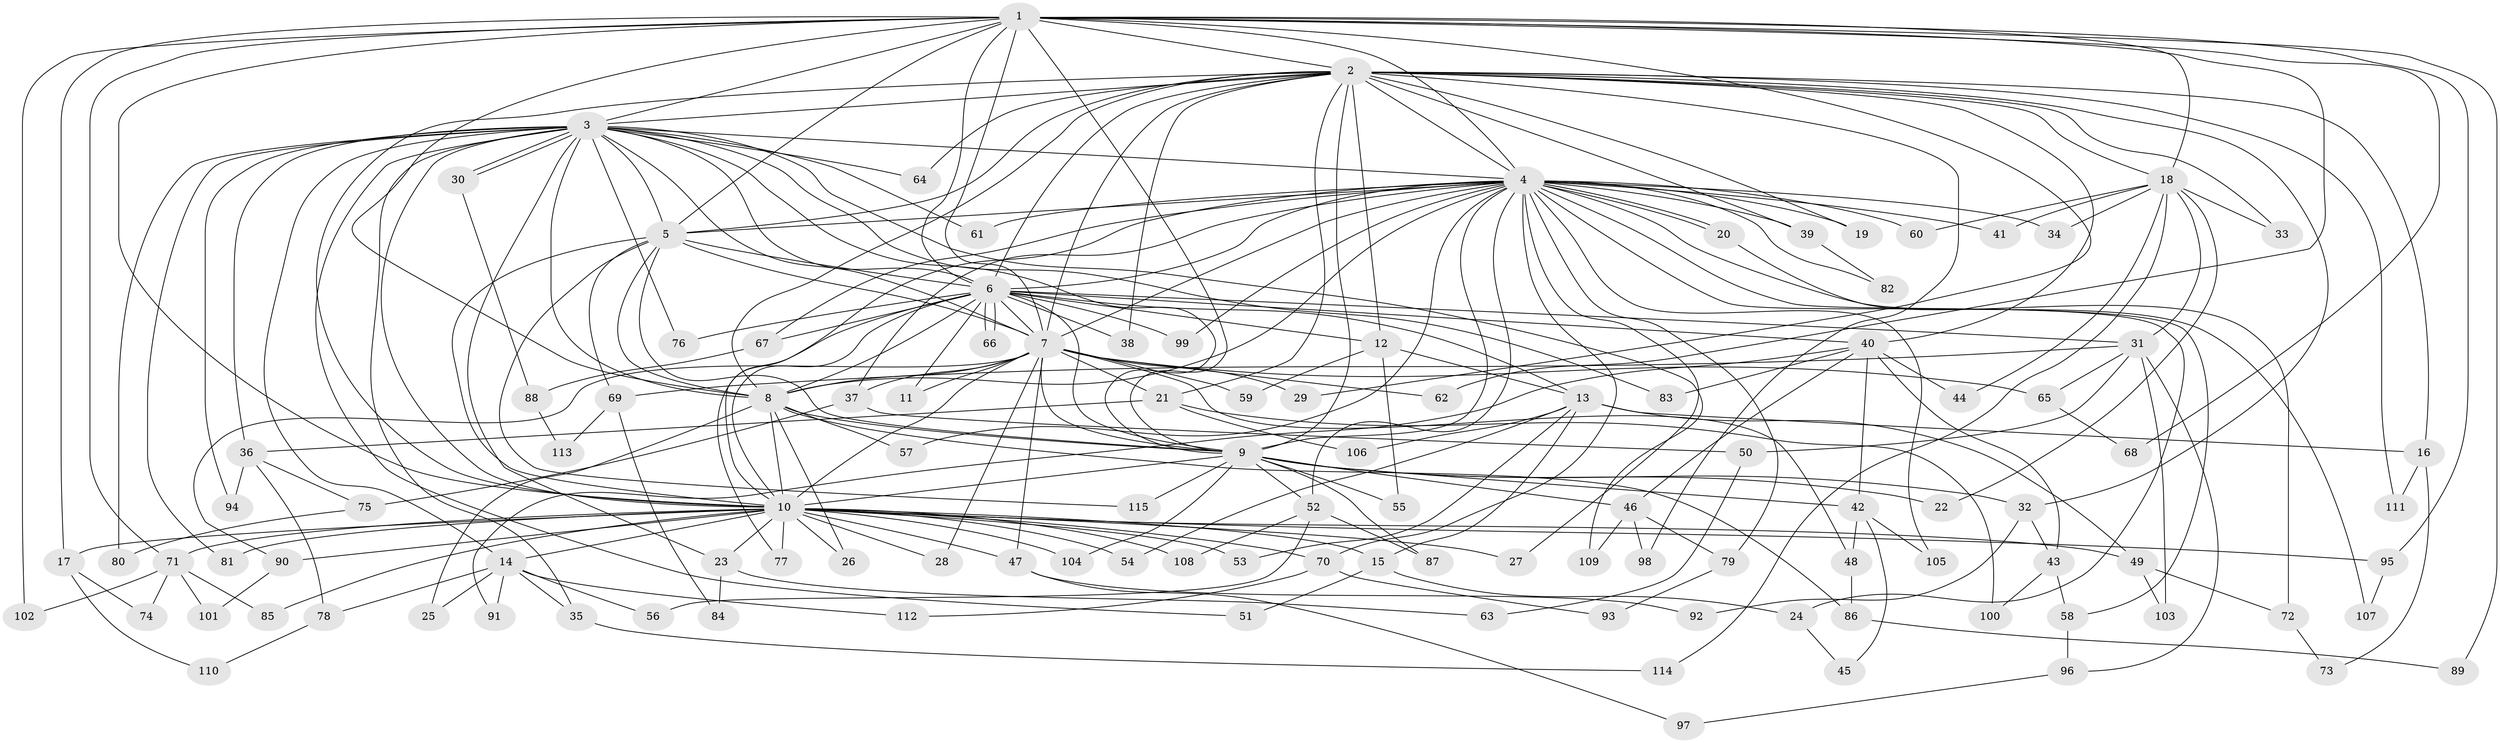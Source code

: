 // coarse degree distribution, {1: 0.35294117647058826, 2: 0.4117647058823529, 3: 0.08823529411764706, 12: 0.029411764705882353, 22: 0.029411764705882353, 6: 0.029411764705882353, 16: 0.029411764705882353, 7: 0.029411764705882353}
// Generated by graph-tools (version 1.1) at 2025/48/03/04/25 21:48:33]
// undirected, 115 vertices, 255 edges
graph export_dot {
graph [start="1"]
  node [color=gray90,style=filled];
  1;
  2;
  3;
  4;
  5;
  6;
  7;
  8;
  9;
  10;
  11;
  12;
  13;
  14;
  15;
  16;
  17;
  18;
  19;
  20;
  21;
  22;
  23;
  24;
  25;
  26;
  27;
  28;
  29;
  30;
  31;
  32;
  33;
  34;
  35;
  36;
  37;
  38;
  39;
  40;
  41;
  42;
  43;
  44;
  45;
  46;
  47;
  48;
  49;
  50;
  51;
  52;
  53;
  54;
  55;
  56;
  57;
  58;
  59;
  60;
  61;
  62;
  63;
  64;
  65;
  66;
  67;
  68;
  69;
  70;
  71;
  72;
  73;
  74;
  75;
  76;
  77;
  78;
  79;
  80;
  81;
  82;
  83;
  84;
  85;
  86;
  87;
  88;
  89;
  90;
  91;
  92;
  93;
  94;
  95;
  96;
  97;
  98;
  99;
  100;
  101;
  102;
  103;
  104;
  105;
  106;
  107;
  108;
  109;
  110;
  111;
  112;
  113;
  114;
  115;
  1 -- 2;
  1 -- 3;
  1 -- 4;
  1 -- 5;
  1 -- 6;
  1 -- 7;
  1 -- 8;
  1 -- 9;
  1 -- 10;
  1 -- 17;
  1 -- 18;
  1 -- 29;
  1 -- 62;
  1 -- 68;
  1 -- 71;
  1 -- 89;
  1 -- 95;
  1 -- 102;
  2 -- 3;
  2 -- 4;
  2 -- 5;
  2 -- 6;
  2 -- 7;
  2 -- 8;
  2 -- 9;
  2 -- 10;
  2 -- 12;
  2 -- 16;
  2 -- 18;
  2 -- 19;
  2 -- 21;
  2 -- 32;
  2 -- 33;
  2 -- 38;
  2 -- 39;
  2 -- 40;
  2 -- 64;
  2 -- 98;
  2 -- 111;
  3 -- 4;
  3 -- 5;
  3 -- 6;
  3 -- 7;
  3 -- 8;
  3 -- 9;
  3 -- 10;
  3 -- 14;
  3 -- 23;
  3 -- 30;
  3 -- 30;
  3 -- 35;
  3 -- 36;
  3 -- 51;
  3 -- 61;
  3 -- 64;
  3 -- 76;
  3 -- 80;
  3 -- 81;
  3 -- 83;
  3 -- 94;
  3 -- 109;
  4 -- 5;
  4 -- 6;
  4 -- 7;
  4 -- 8;
  4 -- 9;
  4 -- 10;
  4 -- 19;
  4 -- 20;
  4 -- 20;
  4 -- 24;
  4 -- 27;
  4 -- 34;
  4 -- 37;
  4 -- 39;
  4 -- 41;
  4 -- 52;
  4 -- 57;
  4 -- 58;
  4 -- 60;
  4 -- 61;
  4 -- 67;
  4 -- 70;
  4 -- 79;
  4 -- 82;
  4 -- 99;
  4 -- 105;
  4 -- 107;
  5 -- 6;
  5 -- 7;
  5 -- 8;
  5 -- 9;
  5 -- 10;
  5 -- 69;
  5 -- 115;
  6 -- 7;
  6 -- 8;
  6 -- 9;
  6 -- 10;
  6 -- 11;
  6 -- 12;
  6 -- 13;
  6 -- 31;
  6 -- 38;
  6 -- 40;
  6 -- 66;
  6 -- 66;
  6 -- 67;
  6 -- 76;
  6 -- 77;
  6 -- 99;
  7 -- 8;
  7 -- 9;
  7 -- 10;
  7 -- 11;
  7 -- 21;
  7 -- 28;
  7 -- 29;
  7 -- 37;
  7 -- 47;
  7 -- 48;
  7 -- 59;
  7 -- 62;
  7 -- 65;
  7 -- 90;
  8 -- 9;
  8 -- 10;
  8 -- 25;
  8 -- 26;
  8 -- 57;
  8 -- 86;
  9 -- 10;
  9 -- 22;
  9 -- 32;
  9 -- 42;
  9 -- 46;
  9 -- 52;
  9 -- 55;
  9 -- 87;
  9 -- 104;
  9 -- 115;
  10 -- 14;
  10 -- 15;
  10 -- 17;
  10 -- 23;
  10 -- 26;
  10 -- 27;
  10 -- 28;
  10 -- 47;
  10 -- 49;
  10 -- 53;
  10 -- 54;
  10 -- 70;
  10 -- 71;
  10 -- 77;
  10 -- 81;
  10 -- 85;
  10 -- 90;
  10 -- 95;
  10 -- 104;
  10 -- 108;
  12 -- 13;
  12 -- 55;
  12 -- 59;
  13 -- 15;
  13 -- 16;
  13 -- 49;
  13 -- 53;
  13 -- 54;
  13 -- 106;
  14 -- 25;
  14 -- 35;
  14 -- 56;
  14 -- 78;
  14 -- 91;
  14 -- 112;
  15 -- 24;
  15 -- 51;
  16 -- 73;
  16 -- 111;
  17 -- 74;
  17 -- 110;
  18 -- 22;
  18 -- 31;
  18 -- 33;
  18 -- 34;
  18 -- 41;
  18 -- 44;
  18 -- 60;
  18 -- 114;
  20 -- 72;
  21 -- 36;
  21 -- 100;
  21 -- 106;
  23 -- 63;
  23 -- 84;
  24 -- 45;
  30 -- 88;
  31 -- 50;
  31 -- 65;
  31 -- 69;
  31 -- 96;
  31 -- 103;
  32 -- 43;
  32 -- 92;
  35 -- 114;
  36 -- 75;
  36 -- 78;
  36 -- 94;
  37 -- 50;
  37 -- 75;
  39 -- 82;
  40 -- 42;
  40 -- 43;
  40 -- 44;
  40 -- 46;
  40 -- 83;
  40 -- 91;
  42 -- 45;
  42 -- 48;
  42 -- 105;
  43 -- 58;
  43 -- 100;
  46 -- 79;
  46 -- 98;
  46 -- 109;
  47 -- 92;
  47 -- 97;
  48 -- 86;
  49 -- 72;
  49 -- 103;
  50 -- 63;
  52 -- 56;
  52 -- 87;
  52 -- 108;
  58 -- 96;
  65 -- 68;
  67 -- 88;
  69 -- 84;
  69 -- 113;
  70 -- 93;
  70 -- 112;
  71 -- 74;
  71 -- 85;
  71 -- 101;
  71 -- 102;
  72 -- 73;
  75 -- 80;
  78 -- 110;
  79 -- 93;
  86 -- 89;
  88 -- 113;
  90 -- 101;
  95 -- 107;
  96 -- 97;
}

